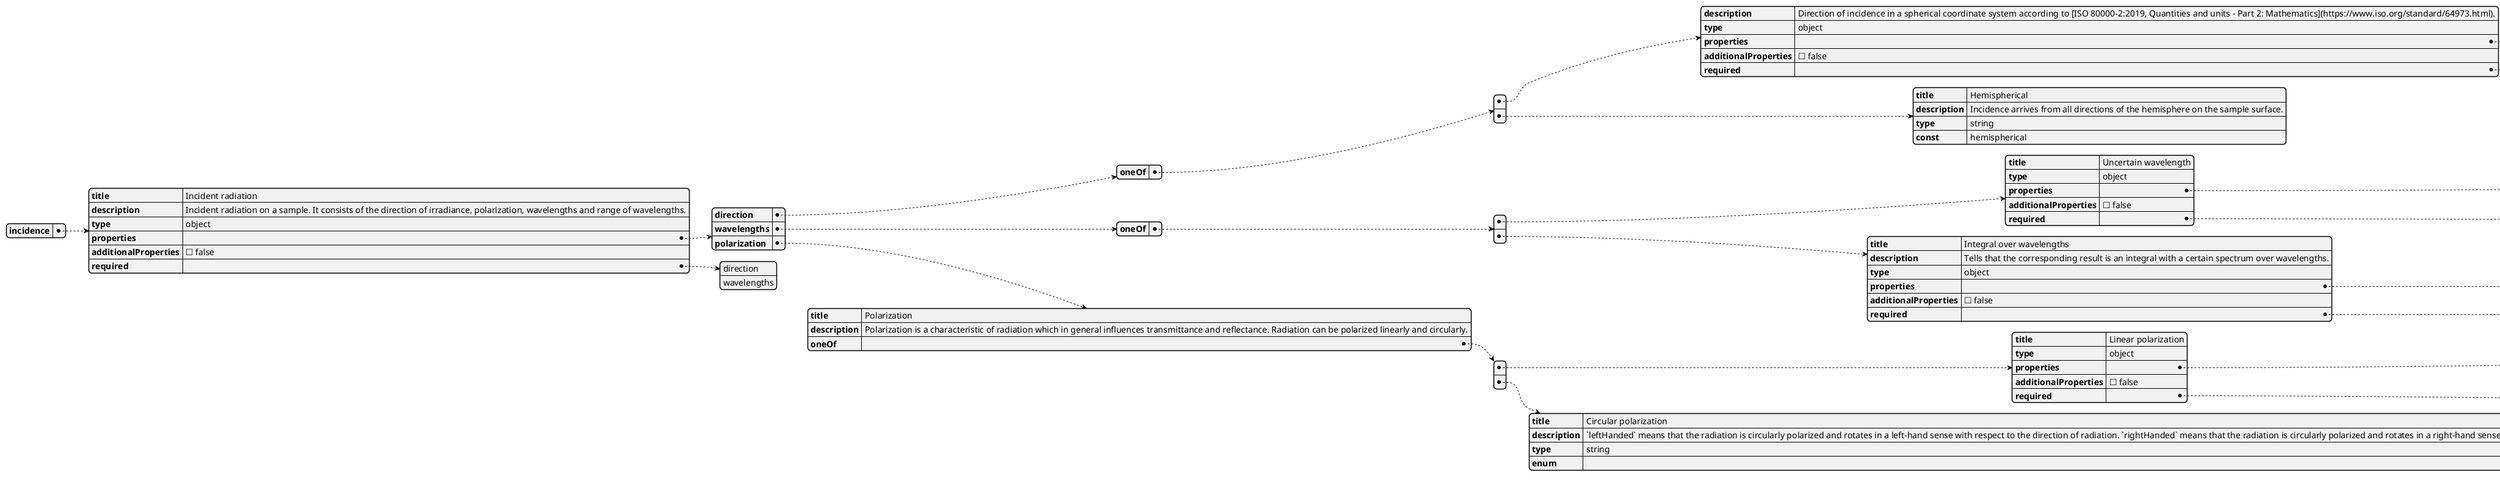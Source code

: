 @startjson incidence
{
    "incidence": {
      "title": "Incident radiation",
      "description": "Incident radiation on a sample. It consists of the direction of irradiance, polarization, wavelengths and range of wavelengths.",
      "type": "object",
      "properties": {
        "direction": {
                "oneOf": [
            {
              "description": "Direction of incidence in a spherical coordinate system according to [ISO 80000-2:2019, Quantities and units - Part 2: Mathematics](https://www.iso.org/standard/64973.html).",
              "type": "object",
              "properties": {
                "polar": {
                  "$ref": "number.json#/$defs/degreeBetweenZeroAndNinetyWithUncertainty",
                  "description": "The polar angle is the angle between the direction of incidence and an axis which is perpendicular to the surface of the sample. It can have values between 0° and 90°. A polar angle of 0° means that the direction of incidence is perpendicular to the sample. A polar angle of 90° means that the direction of incidence is parallel to the sample. If the sample has `azimuthalAngleInvariance`, then the optical results depend only on the polar angle and not on the azimuth angle. If the sample has a `profileAngle` symmetry whose direction is equal to the prime direction, then the profile angle can be calculated from the polar and azimuth angles."
                },
                "azimuth": {
                  "$ref": "number.json#/$defs/degreeBetweenZeroAndThreeHundredSixtyWithUncertainty",
                  "description": "The direction of incidence is projected to the plane of the surface of the sample. The azimuth is the angle between this projection and the prime direction defined at `#/$defs/componentCharacteristics/properties/definitionOfSurfacesAndPrimeDirection`. It can have values between 0° and 360°. If we look at the sample as if it was a clock, the prime direction being 12 o'clock and the projection 11 o'clock, then the azimuth equals 30° because of the right-handed coordinate system of [ISO 80000-2:2019, Quantities and units - Part 2: Mathematics](https://www.iso.org/standard/64973.html)."
                }
              },
              "additionalProperties": false,
              "required": ["polar"]
            },
            {
              "title": "Hemispherical",
              "description": "Incidence arrives from all directions of the hemisphere on the sample surface.",
              "type": "string",
              "const": "hemispherical"
            }
          ]
        },
        "wavelengths": {
          "oneOf": [
            {
              "title": "Uncertain wavelength",
              "type": "object",
              "properties": {
                "wavelength": {
                  "$ref": "number.json#/$defs/nanometer",
                  "description": "One wavelength in nanometers. If necessary, its uncertainty can be specified with `uncertainty`."
                },
                "uncertainty": { "$ref": "#/$defs/wavelengthUncertainty" }
              },
              "additionalProperties": false,
              "required": ["wavelength"]
            },
            {
              "title": "Integral over wavelengths",
              "description": "Tells that the corresponding result is an integral with a certain spectrum over wavelengths.",
              "type": "object",
              "properties": {
                "integral": {
                  "type": "string",
                  "enum": ["infrared", "solar", "ultraviolet", "visible", "other"],
                  "description": "Spectrum over which the integral result was measured or calculated. `ultraviolet`, `visible`, `solar` and `infrared` indicate the range of the wavelengths used for the integral values. Details about the spectrum are provided by the method which has been applied to generate the data set. If neither `ultraviolet`, `visible`, `solar` and `infrared` describe the spectrum correctly, `other` indicates that all information about the spectrum is provided by the applied method."
                }
              },
              "additionalProperties": false,
              "required": ["integral"]
            }
          ]
        },
        "polarization": {
          "title": "Polarization",
          "description": "Polarization is a characteristic of radiation which in general influences transmittance and reflectance. Radiation can be polarized linearly and circularly.",
          "oneOf": [
            {
              "title": "Linear polarization",
              "type": "object",
              "properties": {
                "s": {
                  "$ref": "number.json#/$defs/numberWithUncertainty",
                  "description": "Fraction of radiation with electric field perpendicular to the plane of incidence of the radiation on the sample. It is in theory between `0` and `1` inclusive. However, in measurement data because of uncertainty it is between `0 - uncertainty` and `1 + uncertainty` inclusive."
                },
                "p": {
                  "$ref": "number.json#/$defs/numberWithUncertainty",
                  "description": "Fraction of radiation with electric field parallel to the plane of incidence of the radiation on the sample. It is in theory between `0` and `1` inclusive. However, in measurement data because of uncertainty it is between `0 - uncertainty` and `1 + uncertainty` inclusive."
                }
              },
              "additionalProperties": false,
              "required": ["s", "p"]
            },
            {
              "title": "Circular polarization",
              "description": "`leftHanded` means that the radiation is circularly polarized and rotates in a left-hand sense with respect to the direction of radiation. `rightHanded` means that the radiation is circularly polarized and rotates in a right-hand sense with respect to the direction of radiation.",

              "type": "string",
              "enum": ["leftHanded", "rightHanded"]
            }
          ]
        }
      },
      "additionalProperties": false,
      "required": ["direction", "wavelengths"]
    }
}
@endjson
